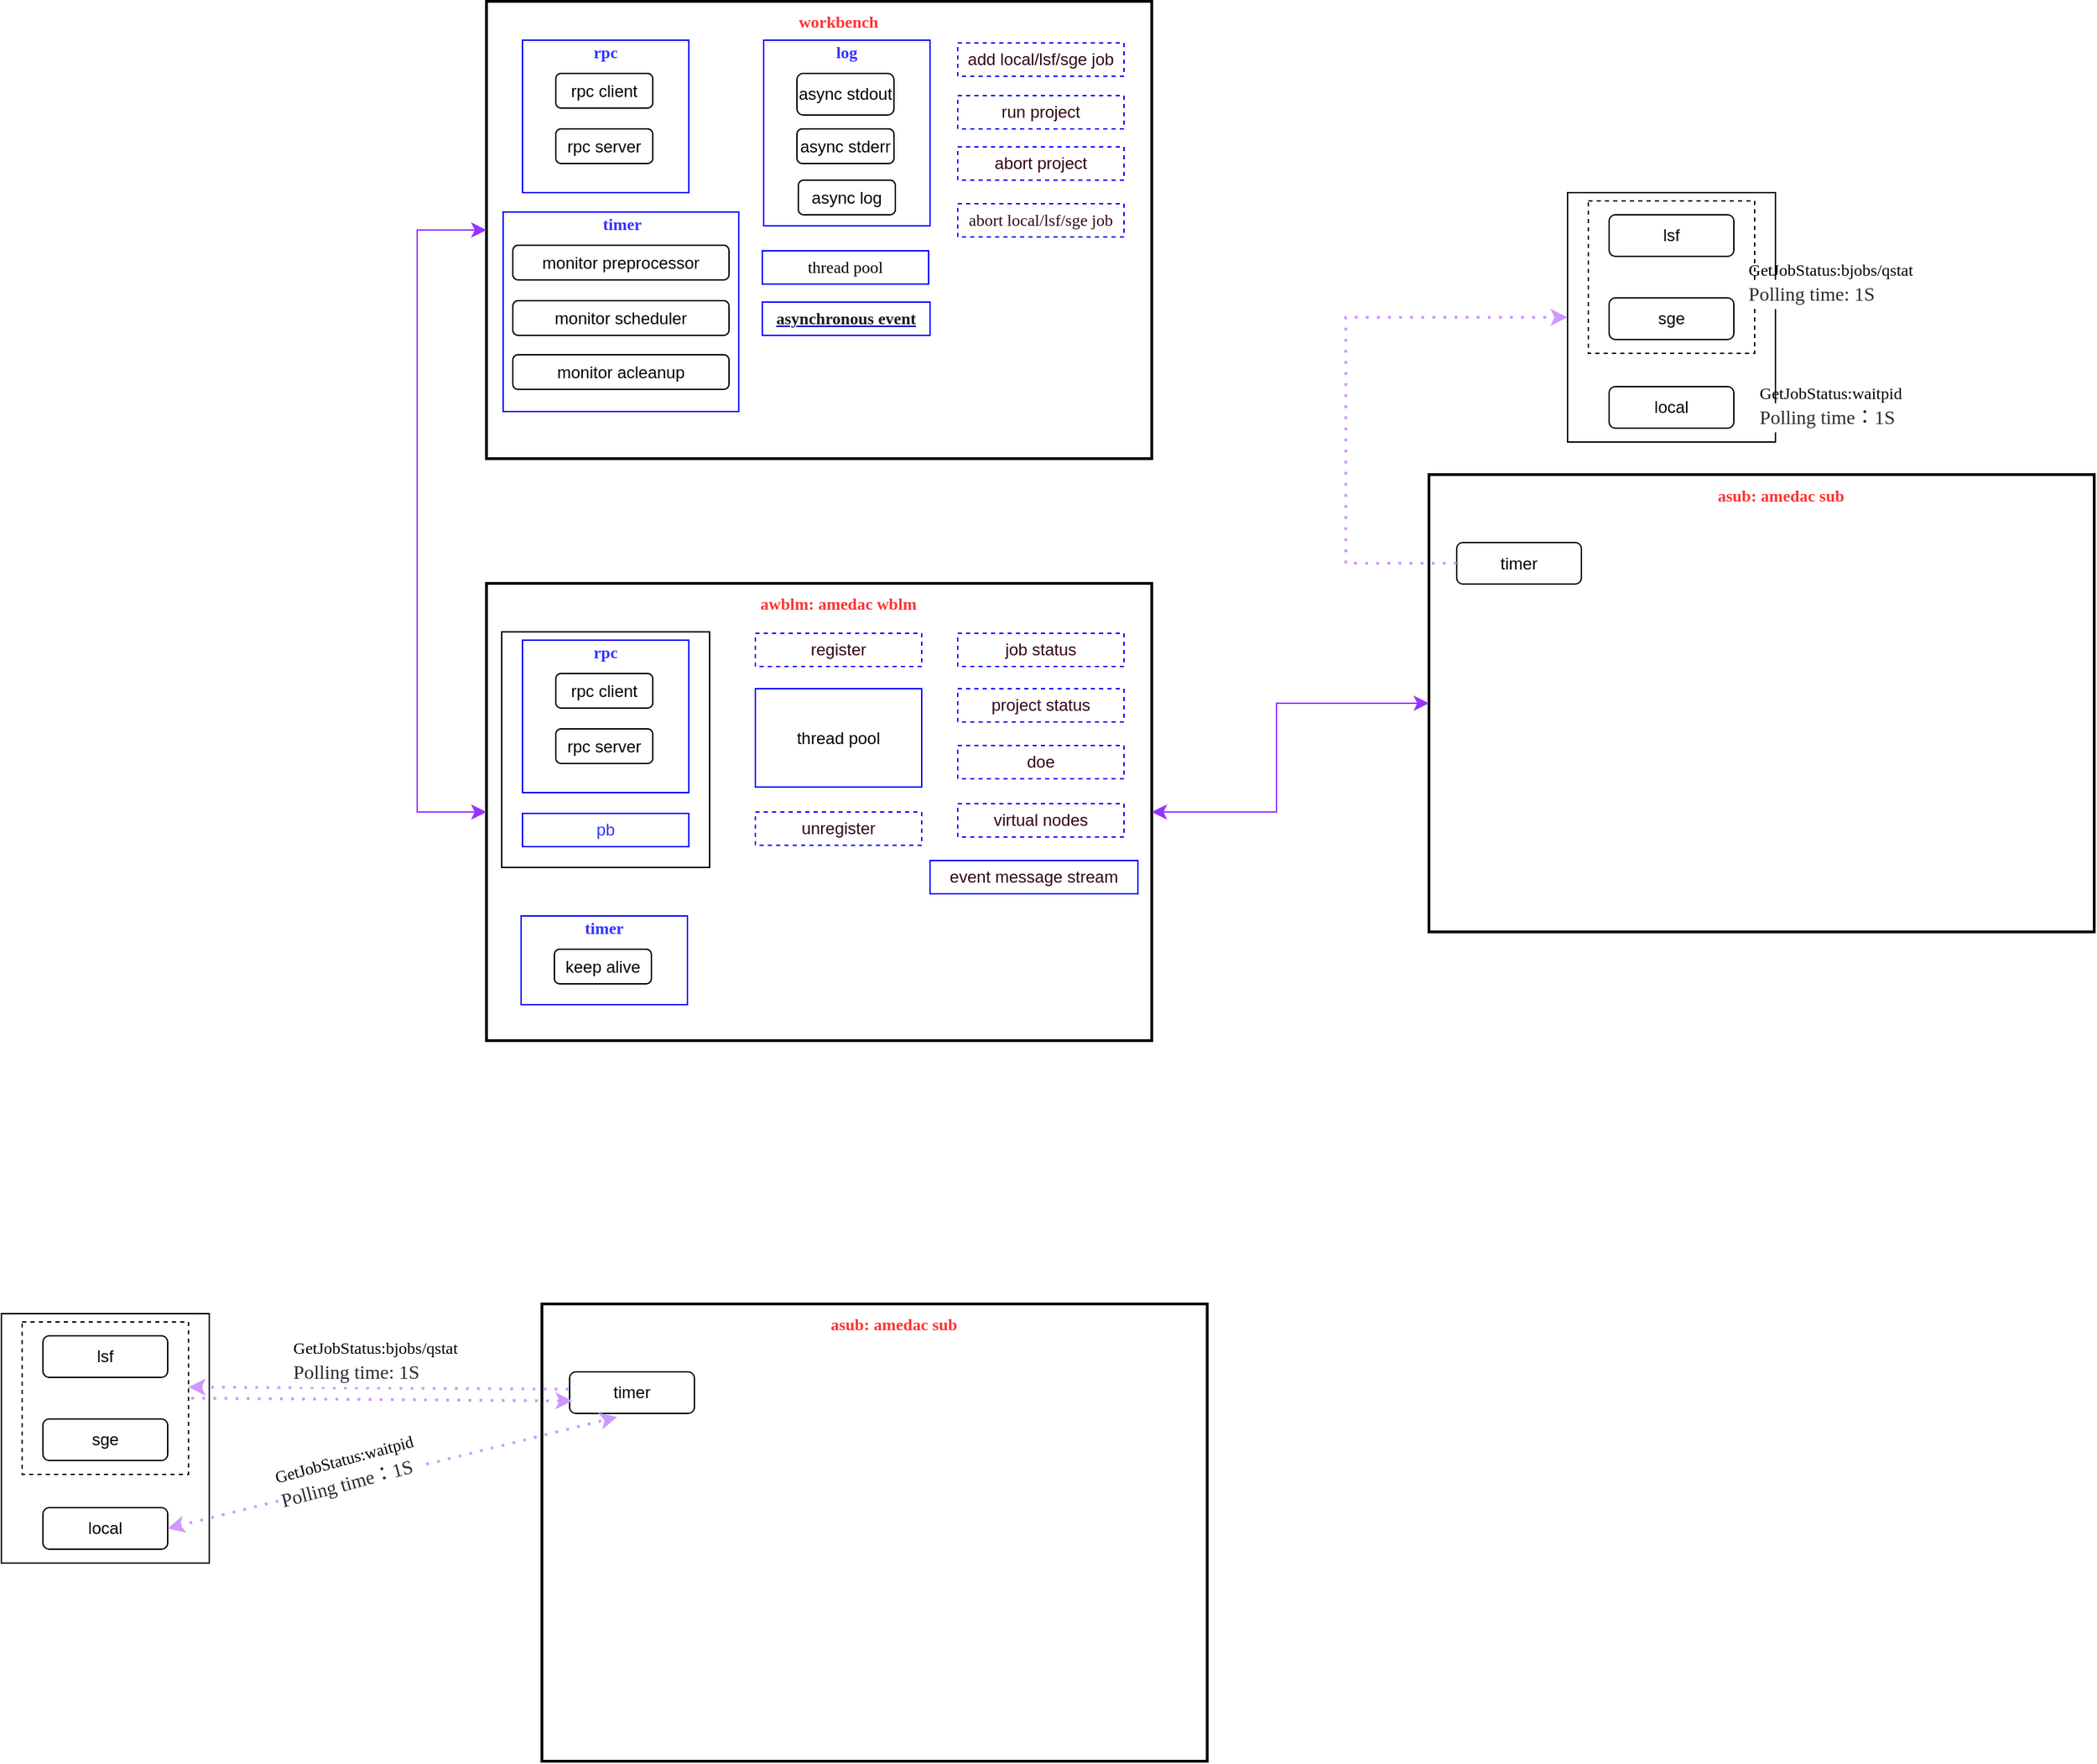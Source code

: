 <mxfile version="21.6.5" type="github">
  <diagram name="第 1 页" id="bX1XAtfb4kWLFVjf-5i0">
    <mxGraphModel dx="2335" dy="1982" grid="1" gridSize="10" guides="1" tooltips="1" connect="1" arrows="1" fold="1" page="1" pageScale="1" pageWidth="827" pageHeight="1169" math="0" shadow="0">
      <root>
        <mxCell id="0" />
        <mxCell id="1" parent="0" />
        <mxCell id="BO7hRAKgIpjlX32Vf64b-1" value="" style="rounded=0;whiteSpace=wrap;html=1;strokeWidth=2;" parent="1" vertex="1">
          <mxGeometry x="160" y="80" width="480" height="330" as="geometry" />
        </mxCell>
        <mxCell id="BO7hRAKgIpjlX32Vf64b-3" value="&lt;font color=&quot;#ff3333&quot; face=&quot;Times New Roman&quot;&gt;&lt;b&gt;awblm: amedac wblm&lt;/b&gt;&lt;/font&gt;" style="text;strokeColor=none;align=center;fillColor=none;html=1;verticalAlign=middle;whiteSpace=wrap;rounded=0;" parent="1" vertex="1">
          <mxGeometry x="321" y="80" width="186" height="30" as="geometry" />
        </mxCell>
        <mxCell id="gykPigOiNcFkzVXbVJ9o-21" value="" style="rounded=0;whiteSpace=wrap;html=1;strokeWidth=2;" vertex="1" parent="1">
          <mxGeometry x="160" y="-340" width="480" height="330" as="geometry" />
        </mxCell>
        <mxCell id="gykPigOiNcFkzVXbVJ9o-22" value="&lt;font color=&quot;#ff3333&quot; face=&quot;Times New Roman&quot;&gt;&lt;b&gt;workbench&lt;/b&gt;&lt;/font&gt;" style="text;strokeColor=none;align=center;fillColor=none;html=1;verticalAlign=middle;whiteSpace=wrap;rounded=0;" vertex="1" parent="1">
          <mxGeometry x="321" y="-340" width="186" height="30" as="geometry" />
        </mxCell>
        <mxCell id="gykPigOiNcFkzVXbVJ9o-25" value="" style="rounded=0;whiteSpace=wrap;html=1;strokeColor=#0000FF;" vertex="1" parent="1">
          <mxGeometry x="186" y="-312" width="120" height="110" as="geometry" />
        </mxCell>
        <mxCell id="gykPigOiNcFkzVXbVJ9o-26" value="rpc client" style="rounded=1;whiteSpace=wrap;html=1;" vertex="1" parent="1">
          <mxGeometry x="210" y="-288" width="70" height="25" as="geometry" />
        </mxCell>
        <mxCell id="gykPigOiNcFkzVXbVJ9o-31" value="&lt;font face=&quot;Times New Roman&quot;&gt;&lt;b&gt;rpc&lt;br&gt;&lt;/b&gt;&lt;/font&gt;" style="text;strokeColor=none;align=center;fillColor=none;html=1;verticalAlign=middle;whiteSpace=wrap;rounded=0;fontColor=#3333FF;" vertex="1" parent="1">
          <mxGeometry x="216" y="-318" width="60" height="30" as="geometry" />
        </mxCell>
        <mxCell id="gykPigOiNcFkzVXbVJ9o-32" value="rpc server" style="rounded=1;whiteSpace=wrap;html=1;" vertex="1" parent="1">
          <mxGeometry x="210" y="-248" width="70" height="25" as="geometry" />
        </mxCell>
        <mxCell id="gykPigOiNcFkzVXbVJ9o-33" value="" style="rounded=0;whiteSpace=wrap;html=1;" vertex="1" parent="1">
          <mxGeometry x="-190" y="607" width="150" height="180" as="geometry" />
        </mxCell>
        <mxCell id="gykPigOiNcFkzVXbVJ9o-34" value="" style="rounded=0;whiteSpace=wrap;html=1;strokeWidth=2;" vertex="1" parent="1">
          <mxGeometry x="200" y="600" width="480" height="330" as="geometry" />
        </mxCell>
        <mxCell id="gykPigOiNcFkzVXbVJ9o-35" value="&lt;font color=&quot;#ff3333&quot; face=&quot;Times New Roman&quot;&gt;&lt;b&gt;asub: amedac sub&lt;/b&gt;&lt;/font&gt;" style="text;strokeColor=none;align=center;fillColor=none;html=1;verticalAlign=middle;whiteSpace=wrap;rounded=0;" vertex="1" parent="1">
          <mxGeometry x="361" y="600" width="186" height="30" as="geometry" />
        </mxCell>
        <mxCell id="gykPigOiNcFkzVXbVJ9o-36" value="timer" style="rounded=1;whiteSpace=wrap;html=1;" vertex="1" parent="1">
          <mxGeometry x="220" y="649" width="90" height="30" as="geometry" />
        </mxCell>
        <mxCell id="gykPigOiNcFkzVXbVJ9o-37" value="" style="rounded=0;whiteSpace=wrap;html=1;dashed=1;" vertex="1" parent="1">
          <mxGeometry x="-175" y="613" width="120" height="110" as="geometry" />
        </mxCell>
        <mxCell id="gykPigOiNcFkzVXbVJ9o-38" value="lsf" style="rounded=1;whiteSpace=wrap;html=1;" vertex="1" parent="1">
          <mxGeometry x="-160" y="623" width="90" height="30" as="geometry" />
        </mxCell>
        <mxCell id="gykPigOiNcFkzVXbVJ9o-39" value="sge" style="rounded=1;whiteSpace=wrap;html=1;" vertex="1" parent="1">
          <mxGeometry x="-160" y="683" width="90" height="30" as="geometry" />
        </mxCell>
        <mxCell id="gykPigOiNcFkzVXbVJ9o-40" value="" style="endArrow=none;dashed=1;html=1;dashPattern=1 3;strokeWidth=2;rounded=0;exitX=1;exitY=0.5;exitDx=0;exitDy=0;entryX=0;entryY=0.75;entryDx=0;entryDy=0;startArrow=classic;startFill=1;strokeColor=#CC99FF;" edge="1" parent="1">
          <mxGeometry width="50" height="50" relative="1" as="geometry">
            <mxPoint x="-55.0" y="660" as="sourcePoint" />
            <mxPoint x="220" y="661.5" as="targetPoint" />
          </mxGeometry>
        </mxCell>
        <mxCell id="gykPigOiNcFkzVXbVJ9o-41" value="&lt;font face=&quot;Times New Roman&quot;&gt;GetJobStatus:bjobs/qstat&lt;br&gt;&lt;/font&gt;&lt;ul style=&quot;box-sizing: border-box; margin: 0px; padding: 0px; color: rgb(42, 43, 46); font-size: 14px; text-align: start; background-color: rgb(255, 255, 255);&quot;&gt;&lt;li style=&quot;box-sizing: border-box; margin: 0px; padding: 0px; list-style: none;&quot;&gt;&lt;p style=&quot;box-sizing: border-box; margin: 0px 0px 2px; padding: 0px; line-height: 21px; display: inline; font-size: var(--main-font-size);&quot; class=&quot;src grammarSection&quot; data-group=&quot;1-1&quot;&gt;&lt;font face=&quot;Times New Roman&quot;&gt;Polling time: 1S&lt;/font&gt;&lt;/p&gt;&lt;/li&gt;&lt;/ul&gt;" style="text;strokeColor=none;align=center;fillColor=none;html=1;verticalAlign=middle;whiteSpace=wrap;rounded=0;" vertex="1" parent="1">
          <mxGeometry y="627" width="160" height="30" as="geometry" />
        </mxCell>
        <mxCell id="gykPigOiNcFkzVXbVJ9o-42" value="" style="endArrow=classic;dashed=1;html=1;dashPattern=1 3;strokeWidth=2;rounded=0;exitX=1;exitY=0.5;exitDx=0;exitDy=0;entryX=0;entryY=0.75;entryDx=0;entryDy=0;startArrow=none;startFill=0;strokeColor=#CC99FF;endFill=1;" edge="1" parent="1">
          <mxGeometry width="50" height="50" relative="1" as="geometry">
            <mxPoint x="-53" y="668" as="sourcePoint" />
            <mxPoint x="222" y="670" as="targetPoint" />
          </mxGeometry>
        </mxCell>
        <mxCell id="gykPigOiNcFkzVXbVJ9o-43" value="local" style="rounded=1;whiteSpace=wrap;html=1;" vertex="1" parent="1">
          <mxGeometry x="-160" y="747" width="90" height="30" as="geometry" />
        </mxCell>
        <mxCell id="gykPigOiNcFkzVXbVJ9o-44" value="" style="endArrow=classic;dashed=1;html=1;dashPattern=1 3;strokeWidth=2;rounded=0;exitX=1;exitY=0.5;exitDx=0;exitDy=0;startArrow=classic;startFill=1;strokeColor=#CC99FF;endFill=1;entryX=0.38;entryY=1.087;entryDx=0;entryDy=0;entryPerimeter=0;" edge="1" parent="1" source="gykPigOiNcFkzVXbVJ9o-43" target="gykPigOiNcFkzVXbVJ9o-36">
          <mxGeometry width="50" height="50" relative="1" as="geometry">
            <mxPoint x="-25" y="747" as="sourcePoint" />
            <mxPoint x="250" y="749" as="targetPoint" />
          </mxGeometry>
        </mxCell>
        <mxCell id="gykPigOiNcFkzVXbVJ9o-45" value="&lt;font face=&quot;Times New Roman&quot;&gt;GetJobStatus:waitpid&lt;br&gt;&lt;/font&gt;&lt;ul style=&quot;box-sizing: border-box; margin: 0px; padding: 0px; color: rgb(42, 43, 46); font-size: 14px; text-align: start; background-color: rgb(255, 255, 255);&quot;&gt;&lt;li style=&quot;box-sizing: border-box; margin: 0px; padding: 0px; list-style: none;&quot;&gt;&lt;p style=&quot;box-sizing: border-box; margin: 0px 0px 2px; padding: 0px; line-height: 21px; display: inline; font-size: var(--main-font-size);&quot; class=&quot;src grammarSection&quot; data-group=&quot;1-1&quot;&gt;&lt;font face=&quot;Times New Roman&quot;&gt;Polling time：1S&lt;/font&gt;&lt;/p&gt;&lt;/li&gt;&lt;/ul&gt;" style="text;strokeColor=none;align=center;fillColor=none;html=1;verticalAlign=middle;whiteSpace=wrap;rounded=0;rotation=-15;" vertex="1" parent="1">
          <mxGeometry x="-20" y="707" width="160" height="30" as="geometry" />
        </mxCell>
        <mxCell id="gykPigOiNcFkzVXbVJ9o-48" value="" style="rounded=0;whiteSpace=wrap;html=1;" vertex="1" parent="1">
          <mxGeometry x="171" y="115" width="150" height="170" as="geometry" />
        </mxCell>
        <mxCell id="gykPigOiNcFkzVXbVJ9o-49" value="" style="rounded=0;whiteSpace=wrap;html=1;strokeColor=#0000FF;" vertex="1" parent="1">
          <mxGeometry x="186" y="121" width="120" height="110" as="geometry" />
        </mxCell>
        <mxCell id="gykPigOiNcFkzVXbVJ9o-50" value="rpc client" style="rounded=1;whiteSpace=wrap;html=1;" vertex="1" parent="1">
          <mxGeometry x="210" y="145" width="70" height="25" as="geometry" />
        </mxCell>
        <mxCell id="gykPigOiNcFkzVXbVJ9o-52" value="&lt;font face=&quot;Times New Roman&quot;&gt;&lt;b&gt;rpc&lt;br&gt;&lt;/b&gt;&lt;/font&gt;" style="text;strokeColor=none;align=center;fillColor=none;html=1;verticalAlign=middle;whiteSpace=wrap;rounded=0;fontColor=#3333FF;" vertex="1" parent="1">
          <mxGeometry x="216" y="115" width="60" height="30" as="geometry" />
        </mxCell>
        <mxCell id="gykPigOiNcFkzVXbVJ9o-53" value="rpc server" style="rounded=1;whiteSpace=wrap;html=1;" vertex="1" parent="1">
          <mxGeometry x="210" y="185" width="70" height="25" as="geometry" />
        </mxCell>
        <mxCell id="gykPigOiNcFkzVXbVJ9o-46" value="" style="edgeStyle=elbowEdgeStyle;elbow=horizontal;endArrow=classic;html=1;curved=0;rounded=0;endSize=8;startSize=8;exitX=0;exitY=0.5;exitDx=0;exitDy=0;entryX=0;entryY=0.5;entryDx=0;entryDy=0;strokeColor=#9933FF;startArrow=classic;startFill=1;" edge="1" parent="1" source="gykPigOiNcFkzVXbVJ9o-21" target="BO7hRAKgIpjlX32Vf64b-1">
          <mxGeometry width="50" height="50" relative="1" as="geometry">
            <mxPoint x="-80" y="-250" as="sourcePoint" />
            <mxPoint x="-30" y="-300" as="targetPoint" />
            <Array as="points">
              <mxPoint x="110" y="80" />
              <mxPoint x="20" y="-20" />
            </Array>
          </mxGeometry>
        </mxCell>
        <mxCell id="gykPigOiNcFkzVXbVJ9o-55" value="" style="rounded=0;whiteSpace=wrap;html=1;strokeColor=#0000FF;" vertex="1" parent="1">
          <mxGeometry x="185" y="320" width="120" height="64" as="geometry" />
        </mxCell>
        <mxCell id="gykPigOiNcFkzVXbVJ9o-56" value="keep alive" style="rounded=1;whiteSpace=wrap;html=1;" vertex="1" parent="1">
          <mxGeometry x="209" y="344" width="70" height="25" as="geometry" />
        </mxCell>
        <mxCell id="gykPigOiNcFkzVXbVJ9o-58" value="&lt;font face=&quot;Times New Roman&quot;&gt;&lt;b&gt;timer&lt;br&gt;&lt;/b&gt;&lt;/font&gt;" style="text;strokeColor=none;align=center;fillColor=none;html=1;verticalAlign=middle;whiteSpace=wrap;rounded=0;fontColor=#3333FF;" vertex="1" parent="1">
          <mxGeometry x="215" y="314" width="60" height="30" as="geometry" />
        </mxCell>
        <mxCell id="gykPigOiNcFkzVXbVJ9o-62" value="thread pool" style="rounded=0;whiteSpace=wrap;html=1;strokeColor=#0000FF;" vertex="1" parent="1">
          <mxGeometry x="354" y="156" width="120" height="71" as="geometry" />
        </mxCell>
        <mxCell id="gykPigOiNcFkzVXbVJ9o-76" value="&lt;font color=&quot;#3333ff&quot;&gt;pb&lt;/font&gt;" style="rounded=0;whiteSpace=wrap;html=1;strokeColor=#0000FF;" vertex="1" parent="1">
          <mxGeometry x="186" y="246" width="120" height="24" as="geometry" />
        </mxCell>
        <mxCell id="gykPigOiNcFkzVXbVJ9o-80" value="&lt;font color=&quot;#33001a&quot;&gt;job status&lt;/font&gt;" style="rounded=0;whiteSpace=wrap;html=1;strokeColor=#0000FF;dashed=1;" vertex="1" parent="1">
          <mxGeometry x="500" y="116" width="120" height="24" as="geometry" />
        </mxCell>
        <mxCell id="gykPigOiNcFkzVXbVJ9o-88" value="&lt;font color=&quot;#33001a&quot;&gt;project status&lt;/font&gt;" style="rounded=0;whiteSpace=wrap;html=1;strokeColor=#0000FF;dashed=1;" vertex="1" parent="1">
          <mxGeometry x="500" y="156" width="120" height="24" as="geometry" />
        </mxCell>
        <mxCell id="gykPigOiNcFkzVXbVJ9o-96" value="&lt;font color=&quot;#33001a&quot;&gt;doe&lt;/font&gt;" style="rounded=0;whiteSpace=wrap;html=1;strokeColor=#0000FF;dashed=1;" vertex="1" parent="1">
          <mxGeometry x="500" y="197" width="120" height="24" as="geometry" />
        </mxCell>
        <mxCell id="gykPigOiNcFkzVXbVJ9o-97" value="&lt;font color=&quot;#33001a&quot;&gt;virtual nodes&lt;/font&gt;" style="rounded=0;whiteSpace=wrap;html=1;strokeColor=#0000FF;dashed=1;" vertex="1" parent="1">
          <mxGeometry x="500" y="239" width="120" height="24" as="geometry" />
        </mxCell>
        <mxCell id="gykPigOiNcFkzVXbVJ9o-98" value="&lt;font color=&quot;#33001a&quot;&gt;event message stream&lt;/font&gt;" style="rounded=0;whiteSpace=wrap;html=1;strokeColor=#0000FF;" vertex="1" parent="1">
          <mxGeometry x="480" y="280" width="150" height="24" as="geometry" />
        </mxCell>
        <mxCell id="gykPigOiNcFkzVXbVJ9o-103" value="&lt;font color=&quot;#33001a&quot;&gt;register&lt;/font&gt;" style="rounded=0;whiteSpace=wrap;html=1;strokeColor=#0000FF;dashed=1;" vertex="1" parent="1">
          <mxGeometry x="354" y="116" width="120" height="24" as="geometry" />
        </mxCell>
        <mxCell id="gykPigOiNcFkzVXbVJ9o-104" value="&lt;font color=&quot;#33001a&quot;&gt;unregister&lt;/font&gt;" style="rounded=0;whiteSpace=wrap;html=1;strokeColor=#0000FF;dashed=1;" vertex="1" parent="1">
          <mxGeometry x="354" y="245" width="120" height="24" as="geometry" />
        </mxCell>
        <mxCell id="gykPigOiNcFkzVXbVJ9o-109" value="" style="rounded=0;whiteSpace=wrap;html=1;strokeColor=#0000FF;" vertex="1" parent="1">
          <mxGeometry x="172" y="-188" width="170" height="144" as="geometry" />
        </mxCell>
        <mxCell id="gykPigOiNcFkzVXbVJ9o-110" value="monitor preprocessor" style="rounded=1;whiteSpace=wrap;html=1;" vertex="1" parent="1">
          <mxGeometry x="179" y="-164" width="156" height="25" as="geometry" />
        </mxCell>
        <mxCell id="gykPigOiNcFkzVXbVJ9o-111" value="&lt;font face=&quot;Times New Roman&quot;&gt;&lt;b&gt;timer&lt;br&gt;&lt;/b&gt;&lt;/font&gt;" style="text;strokeColor=none;align=center;fillColor=none;html=1;verticalAlign=middle;whiteSpace=wrap;rounded=0;fontColor=#3333FF;" vertex="1" parent="1">
          <mxGeometry x="228" y="-194" width="60" height="30" as="geometry" />
        </mxCell>
        <mxCell id="gykPigOiNcFkzVXbVJ9o-112" value="monitor scheduler" style="rounded=1;whiteSpace=wrap;html=1;" vertex="1" parent="1">
          <mxGeometry x="179" y="-124" width="156" height="25" as="geometry" />
        </mxCell>
        <mxCell id="gykPigOiNcFkzVXbVJ9o-115" value="monitor acleanup" style="rounded=1;whiteSpace=wrap;html=1;" vertex="1" parent="1">
          <mxGeometry x="179" y="-85" width="156" height="25" as="geometry" />
        </mxCell>
        <mxCell id="gykPigOiNcFkzVXbVJ9o-116" value="" style="rounded=0;whiteSpace=wrap;html=1;strokeColor=#0000FF;" vertex="1" parent="1">
          <mxGeometry x="360" y="-312" width="120" height="134" as="geometry" />
        </mxCell>
        <mxCell id="gykPigOiNcFkzVXbVJ9o-117" value="async stdout" style="rounded=1;whiteSpace=wrap;html=1;" vertex="1" parent="1">
          <mxGeometry x="384" y="-288" width="70" height="30" as="geometry" />
        </mxCell>
        <mxCell id="gykPigOiNcFkzVXbVJ9o-118" value="&lt;font face=&quot;Times New Roman&quot;&gt;&lt;b&gt;log&lt;br&gt;&lt;/b&gt;&lt;/font&gt;" style="text;strokeColor=none;align=center;fillColor=none;html=1;verticalAlign=middle;whiteSpace=wrap;rounded=0;fontColor=#3333FF;" vertex="1" parent="1">
          <mxGeometry x="390" y="-318" width="60" height="30" as="geometry" />
        </mxCell>
        <mxCell id="gykPigOiNcFkzVXbVJ9o-119" value="async stderr" style="rounded=1;whiteSpace=wrap;html=1;" vertex="1" parent="1">
          <mxGeometry x="384" y="-248" width="70" height="25" as="geometry" />
        </mxCell>
        <mxCell id="gykPigOiNcFkzVXbVJ9o-120" value="async log" style="rounded=1;whiteSpace=wrap;html=1;" vertex="1" parent="1">
          <mxGeometry x="385" y="-211" width="70" height="25" as="geometry" />
        </mxCell>
        <mxCell id="gykPigOiNcFkzVXbVJ9o-123" value="&lt;font color=&quot;#33001a&quot;&gt;add local/lsf/sge job&lt;/font&gt;" style="rounded=0;whiteSpace=wrap;html=1;strokeColor=#0000FF;dashed=1;" vertex="1" parent="1">
          <mxGeometry x="500" y="-310" width="120" height="24" as="geometry" />
        </mxCell>
        <mxCell id="gykPigOiNcFkzVXbVJ9o-127" value="&lt;font color=&quot;#33001a&quot;&gt;run project&lt;/font&gt;" style="rounded=0;whiteSpace=wrap;html=1;strokeColor=#0000FF;dashed=1;" vertex="1" parent="1">
          <mxGeometry x="500" y="-272" width="120" height="24" as="geometry" />
        </mxCell>
        <mxCell id="gykPigOiNcFkzVXbVJ9o-128" value="&lt;font color=&quot;#33001a&quot;&gt;abort project&lt;/font&gt;" style="rounded=0;whiteSpace=wrap;html=1;strokeColor=#0000FF;dashed=1;" vertex="1" parent="1">
          <mxGeometry x="500" y="-235" width="120" height="24" as="geometry" />
        </mxCell>
        <mxCell id="gykPigOiNcFkzVXbVJ9o-129" value="&lt;font face=&quot;Times New Roman&quot; color=&quot;#33001a&quot;&gt;abort local/lsf/sge job&lt;/font&gt;" style="rounded=0;whiteSpace=wrap;html=1;strokeColor=#0000FF;dashed=1;" vertex="1" parent="1">
          <mxGeometry x="500" y="-194" width="120" height="24" as="geometry" />
        </mxCell>
        <mxCell id="gykPigOiNcFkzVXbVJ9o-131" value="&lt;font face=&quot;Times New Roman&quot;&gt;thread pool&lt;/font&gt;" style="rounded=0;whiteSpace=wrap;html=1;strokeColor=#0000FF;" vertex="1" parent="1">
          <mxGeometry x="359" y="-160" width="120" height="24" as="geometry" />
        </mxCell>
        <mxCell id="gykPigOiNcFkzVXbVJ9o-135" value="&lt;a style=&quot;box-sizing: border-box; cursor: pointer; outline: none; -webkit-tap-highlight-color: transparent; line-height: 22.5px; font-weight: 600; text-align: start; background-color: rgb(255, 255, 255);&quot; class=&quot;color_pc_blue_text&quot; data-keyword=&quot;asynchronous event&quot;&gt;&lt;font color=&quot;#1a1a1a&quot; style=&quot;font-size: 12px;&quot; face=&quot;Times New Roman&quot;&gt;asynchronous event&lt;/font&gt;&lt;/a&gt;" style="rounded=0;whiteSpace=wrap;html=1;strokeColor=#0000FF;" vertex="1" parent="1">
          <mxGeometry x="359" y="-123" width="121" height="24" as="geometry" />
        </mxCell>
        <mxCell id="gykPigOiNcFkzVXbVJ9o-137" value="" style="rounded=0;whiteSpace=wrap;html=1;strokeWidth=2;" vertex="1" parent="1">
          <mxGeometry x="840" y="1.5" width="480" height="330" as="geometry" />
        </mxCell>
        <mxCell id="gykPigOiNcFkzVXbVJ9o-138" value="&lt;font color=&quot;#ff3333&quot; face=&quot;Times New Roman&quot;&gt;&lt;b&gt;asub: amedac sub&lt;/b&gt;&lt;/font&gt;" style="text;strokeColor=none;align=center;fillColor=none;html=1;verticalAlign=middle;whiteSpace=wrap;rounded=0;" vertex="1" parent="1">
          <mxGeometry x="1001" y="1.5" width="186" height="30" as="geometry" />
        </mxCell>
        <mxCell id="gykPigOiNcFkzVXbVJ9o-139" value="timer" style="rounded=1;whiteSpace=wrap;html=1;" vertex="1" parent="1">
          <mxGeometry x="860" y="50.5" width="90" height="30" as="geometry" />
        </mxCell>
        <mxCell id="gykPigOiNcFkzVXbVJ9o-149" value="" style="rounded=0;whiteSpace=wrap;html=1;" vertex="1" parent="1">
          <mxGeometry x="940" y="-202" width="150" height="180" as="geometry" />
        </mxCell>
        <mxCell id="gykPigOiNcFkzVXbVJ9o-150" value="" style="rounded=0;whiteSpace=wrap;html=1;dashed=1;" vertex="1" parent="1">
          <mxGeometry x="955" y="-196" width="120" height="110" as="geometry" />
        </mxCell>
        <mxCell id="gykPigOiNcFkzVXbVJ9o-151" value="lsf" style="rounded=1;whiteSpace=wrap;html=1;" vertex="1" parent="1">
          <mxGeometry x="970" y="-186" width="90" height="30" as="geometry" />
        </mxCell>
        <mxCell id="gykPigOiNcFkzVXbVJ9o-152" value="sge" style="rounded=1;whiteSpace=wrap;html=1;" vertex="1" parent="1">
          <mxGeometry x="970" y="-126" width="90" height="30" as="geometry" />
        </mxCell>
        <mxCell id="gykPigOiNcFkzVXbVJ9o-153" value="&lt;font face=&quot;Times New Roman&quot;&gt;GetJobStatus:bjobs/qstat&lt;br&gt;&lt;/font&gt;&lt;ul style=&quot;box-sizing: border-box; margin: 0px; padding: 0px; color: rgb(42, 43, 46); font-size: 14px; text-align: start; background-color: rgb(255, 255, 255);&quot;&gt;&lt;li style=&quot;box-sizing: border-box; margin: 0px; padding: 0px; list-style: none;&quot;&gt;&lt;p style=&quot;box-sizing: border-box; margin: 0px 0px 2px; padding: 0px; line-height: 21px; display: inline; font-size: var(--main-font-size);&quot; class=&quot;src grammarSection&quot; data-group=&quot;1-1&quot;&gt;&lt;font face=&quot;Times New Roman&quot;&gt;Polling time: 1S&lt;/font&gt;&lt;/p&gt;&lt;/li&gt;&lt;/ul&gt;" style="text;strokeColor=none;align=center;fillColor=none;html=1;verticalAlign=middle;whiteSpace=wrap;rounded=0;" vertex="1" parent="1">
          <mxGeometry x="1050" y="-151.5" width="160" height="30" as="geometry" />
        </mxCell>
        <mxCell id="gykPigOiNcFkzVXbVJ9o-154" value="local" style="rounded=1;whiteSpace=wrap;html=1;" vertex="1" parent="1">
          <mxGeometry x="970" y="-62" width="90" height="30" as="geometry" />
        </mxCell>
        <mxCell id="gykPigOiNcFkzVXbVJ9o-155" value="&lt;font face=&quot;Times New Roman&quot;&gt;GetJobStatus:waitpid&lt;br&gt;&lt;/font&gt;&lt;ul style=&quot;box-sizing: border-box; margin: 0px; padding: 0px; color: rgb(42, 43, 46); font-size: 14px; text-align: start; background-color: rgb(255, 255, 255);&quot;&gt;&lt;li style=&quot;box-sizing: border-box; margin: 0px; padding: 0px; list-style: none;&quot;&gt;&lt;p style=&quot;box-sizing: border-box; margin: 0px 0px 2px; padding: 0px; line-height: 21px; display: inline; font-size: var(--main-font-size);&quot; class=&quot;src grammarSection&quot; data-group=&quot;1-1&quot;&gt;&lt;font face=&quot;Times New Roman&quot;&gt;Polling time：1S&lt;/font&gt;&lt;/p&gt;&lt;/li&gt;&lt;/ul&gt;" style="text;strokeColor=none;align=center;fillColor=none;html=1;verticalAlign=middle;whiteSpace=wrap;rounded=0;rotation=0;" vertex="1" parent="1">
          <mxGeometry x="1050" y="-62" width="160" height="30" as="geometry" />
        </mxCell>
        <mxCell id="gykPigOiNcFkzVXbVJ9o-156" value="" style="endArrow=classic;dashed=1;html=1;dashPattern=1 3;strokeWidth=2;rounded=0;exitX=0;exitY=0.5;exitDx=0;exitDy=0;startArrow=none;startFill=0;strokeColor=#CC99FF;endFill=1;edgeStyle=orthogonalEdgeStyle;entryX=0;entryY=0.5;entryDx=0;entryDy=0;" edge="1" parent="1" source="gykPigOiNcFkzVXbVJ9o-139" target="gykPigOiNcFkzVXbVJ9o-149">
          <mxGeometry width="50" height="50" relative="1" as="geometry">
            <mxPoint x="520" y="-48" as="sourcePoint" />
            <mxPoint x="780" y="-143.5" as="targetPoint" />
            <Array as="points">
              <mxPoint x="780" y="65.5" />
              <mxPoint x="780" y="-111.5" />
            </Array>
          </mxGeometry>
        </mxCell>
        <mxCell id="gykPigOiNcFkzVXbVJ9o-157" value="" style="edgeStyle=elbowEdgeStyle;elbow=horizontal;endArrow=classic;html=1;curved=0;rounded=0;endSize=8;startSize=8;exitX=1;exitY=0.5;exitDx=0;exitDy=0;entryX=0;entryY=0.5;entryDx=0;entryDy=0;strokeColor=#9933FF;startArrow=classic;startFill=1;" edge="1" parent="1" source="BO7hRAKgIpjlX32Vf64b-1" target="gykPigOiNcFkzVXbVJ9o-137">
          <mxGeometry width="50" height="50" relative="1" as="geometry">
            <mxPoint x="950" y="-182.5" as="sourcePoint" />
            <mxPoint x="950" y="290.5" as="targetPoint" />
            <Array as="points">
              <mxPoint x="730" y="200" />
              <mxPoint x="760" y="72.5" />
            </Array>
          </mxGeometry>
        </mxCell>
      </root>
    </mxGraphModel>
  </diagram>
</mxfile>

